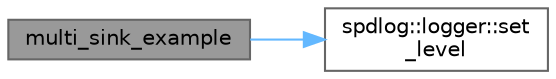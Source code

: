 digraph "multi_sink_example"
{
 // LATEX_PDF_SIZE
  bgcolor="transparent";
  edge [fontname=Helvetica,fontsize=10,labelfontname=Helvetica,labelfontsize=10];
  node [fontname=Helvetica,fontsize=10,shape=box,height=0.2,width=0.4];
  rankdir="LR";
  Node1 [id="Node000001",label="multi_sink_example",height=0.2,width=0.4,color="gray40", fillcolor="grey60", style="filled", fontcolor="black",tooltip=" "];
  Node1 -> Node2 [id="edge2_Node000001_Node000002",color="steelblue1",style="solid",tooltip=" "];
  Node2 [id="Node000002",label="spdlog::logger::set\l_level",height=0.2,width=0.4,color="grey40", fillcolor="white", style="filled",URL="$classspdlog_1_1logger.html#aeaf7078135688ea4df96ea8c8e11e0e7",tooltip=" "];
}
